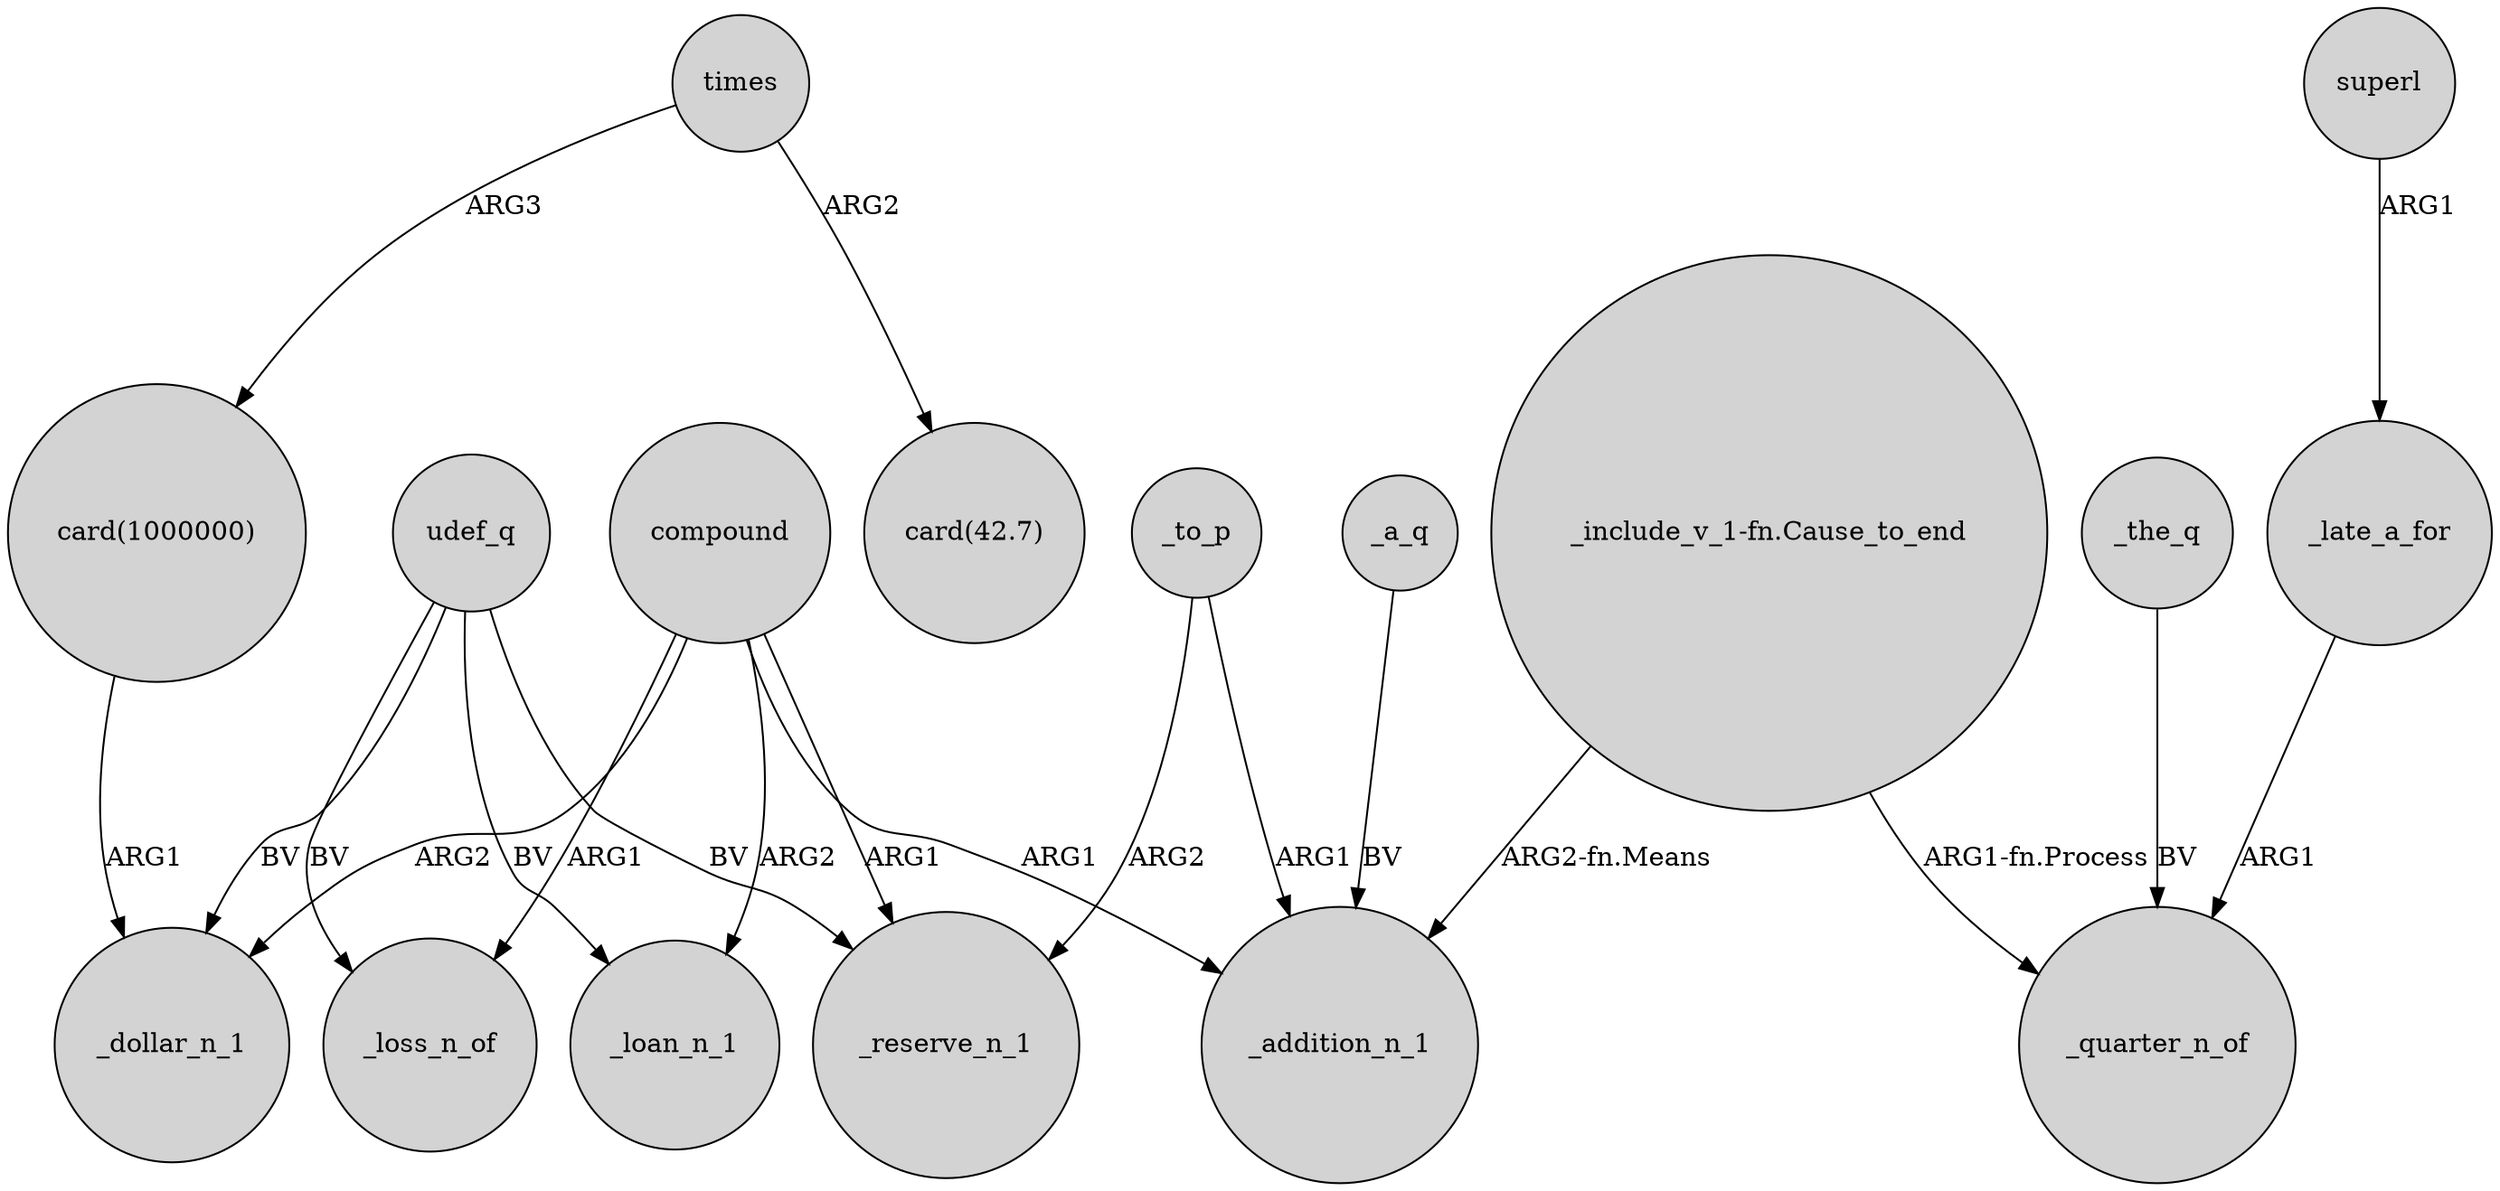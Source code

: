 digraph {
	node [shape=circle style=filled]
	udef_q -> _reserve_n_1 [label=BV]
	_a_q -> _addition_n_1 [label=BV]
	udef_q -> _loan_n_1 [label=BV]
	superl -> _late_a_for [label=ARG1]
	times -> "card(1000000)" [label=ARG3]
	compound -> _dollar_n_1 [label=ARG2]
	_the_q -> _quarter_n_of [label=BV]
	compound -> _loss_n_of [label=ARG1]
	"_include_v_1-fn.Cause_to_end" -> _quarter_n_of [label="ARG1-fn.Process"]
	_late_a_for -> _quarter_n_of [label=ARG1]
	udef_q -> _loss_n_of [label=BV]
	compound -> _addition_n_1 [label=ARG1]
	udef_q -> _dollar_n_1 [label=BV]
	"card(1000000)" -> _dollar_n_1 [label=ARG1]
	compound -> _reserve_n_1 [label=ARG1]
	"_include_v_1-fn.Cause_to_end" -> _addition_n_1 [label="ARG2-fn.Means"]
	_to_p -> _addition_n_1 [label=ARG1]
	_to_p -> _reserve_n_1 [label=ARG2]
	compound -> _loan_n_1 [label=ARG2]
	times -> "card(42.7)" [label=ARG2]
}
